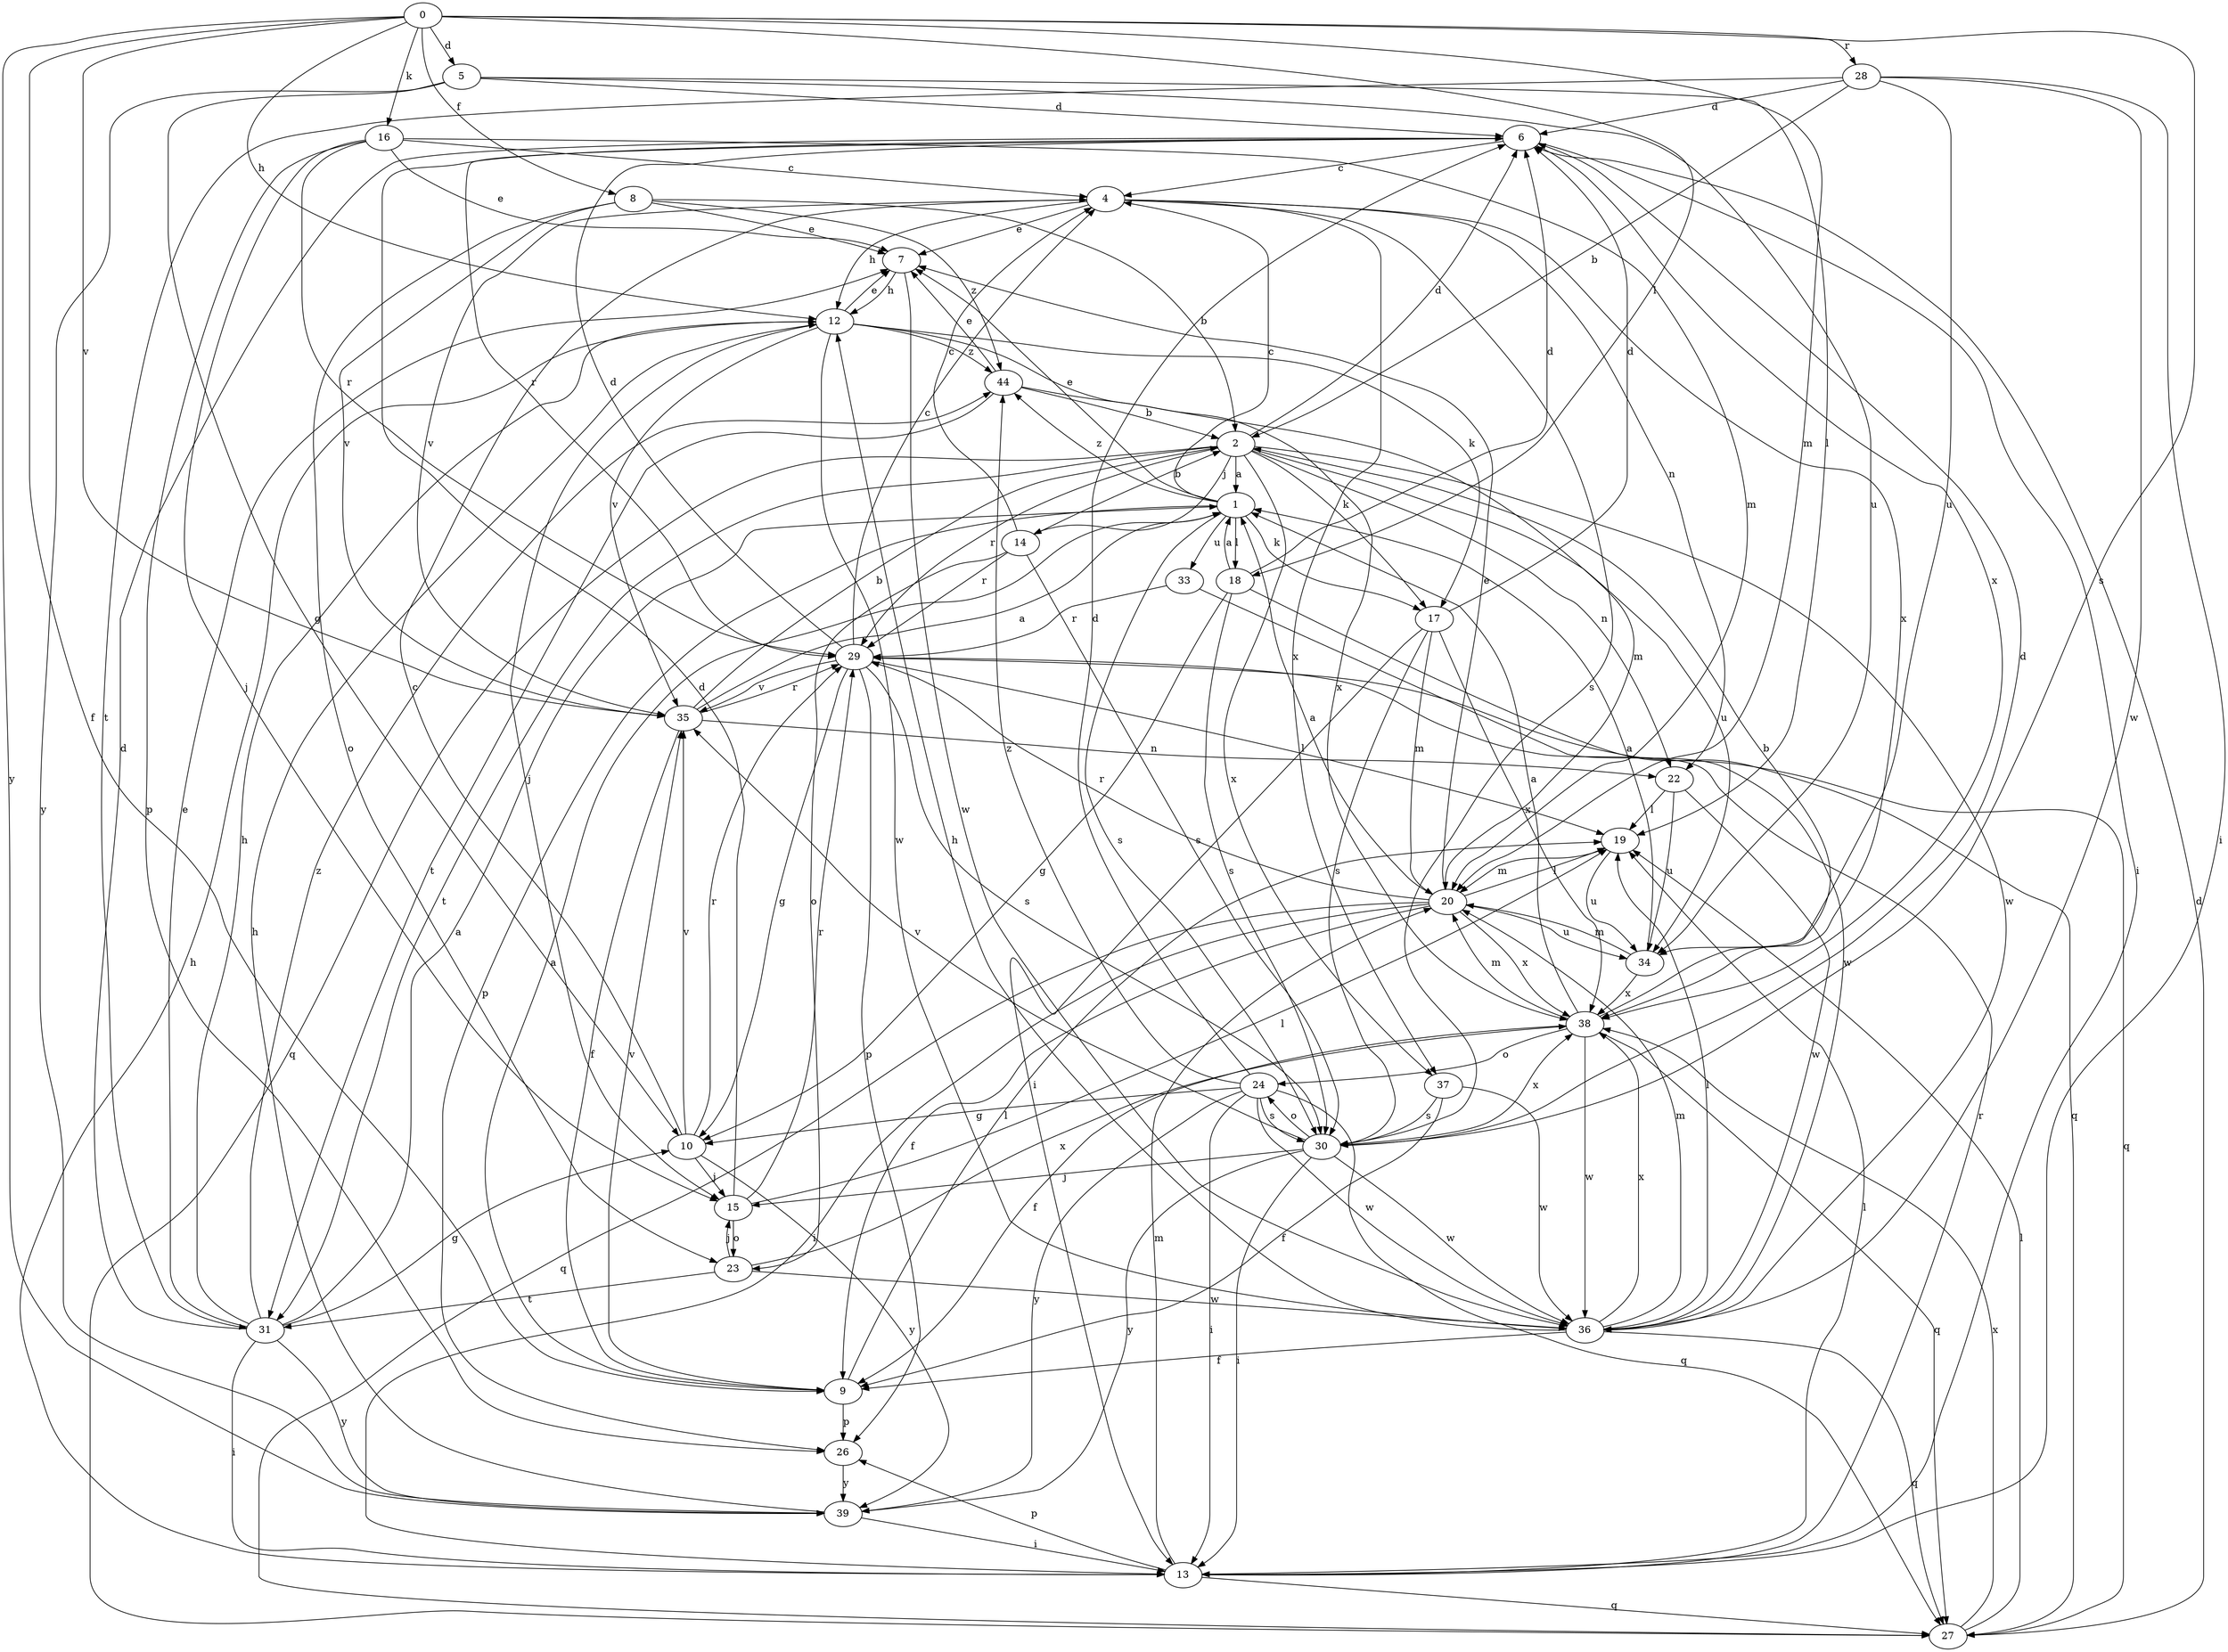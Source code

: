 strict digraph  {
0;
1;
2;
4;
5;
6;
7;
8;
9;
10;
12;
13;
14;
15;
16;
17;
18;
19;
20;
22;
23;
24;
26;
27;
28;
29;
30;
31;
33;
34;
35;
36;
37;
38;
39;
44;
0 -> 5  [label=d];
0 -> 8  [label=f];
0 -> 9  [label=f];
0 -> 12  [label=h];
0 -> 16  [label=k];
0 -> 18  [label=l];
0 -> 20  [label=m];
0 -> 28  [label=r];
0 -> 30  [label=s];
0 -> 35  [label=v];
0 -> 39  [label=y];
1 -> 4  [label=c];
1 -> 7  [label=e];
1 -> 17  [label=k];
1 -> 18  [label=l];
1 -> 26  [label=p];
1 -> 30  [label=s];
1 -> 33  [label=u];
1 -> 44  [label=z];
2 -> 1  [label=a];
2 -> 6  [label=d];
2 -> 14  [label=j];
2 -> 17  [label=k];
2 -> 22  [label=n];
2 -> 27  [label=q];
2 -> 29  [label=r];
2 -> 31  [label=t];
2 -> 34  [label=u];
2 -> 36  [label=w];
2 -> 37  [label=x];
4 -> 7  [label=e];
4 -> 12  [label=h];
4 -> 22  [label=n];
4 -> 30  [label=s];
4 -> 35  [label=v];
4 -> 37  [label=x];
4 -> 38  [label=x];
5 -> 6  [label=d];
5 -> 10  [label=g];
5 -> 19  [label=l];
5 -> 34  [label=u];
5 -> 39  [label=y];
6 -> 4  [label=c];
6 -> 13  [label=i];
6 -> 29  [label=r];
6 -> 38  [label=x];
7 -> 12  [label=h];
7 -> 36  [label=w];
8 -> 2  [label=b];
8 -> 7  [label=e];
8 -> 23  [label=o];
8 -> 35  [label=v];
8 -> 44  [label=z];
9 -> 1  [label=a];
9 -> 19  [label=l];
9 -> 26  [label=p];
9 -> 35  [label=v];
10 -> 4  [label=c];
10 -> 15  [label=j];
10 -> 29  [label=r];
10 -> 35  [label=v];
10 -> 39  [label=y];
12 -> 7  [label=e];
12 -> 15  [label=j];
12 -> 17  [label=k];
12 -> 35  [label=v];
12 -> 36  [label=w];
12 -> 38  [label=x];
12 -> 44  [label=z];
13 -> 12  [label=h];
13 -> 19  [label=l];
13 -> 20  [label=m];
13 -> 26  [label=p];
13 -> 27  [label=q];
13 -> 29  [label=r];
14 -> 2  [label=b];
14 -> 4  [label=c];
14 -> 23  [label=o];
14 -> 29  [label=r];
14 -> 30  [label=s];
15 -> 6  [label=d];
15 -> 19  [label=l];
15 -> 23  [label=o];
15 -> 29  [label=r];
16 -> 4  [label=c];
16 -> 7  [label=e];
16 -> 15  [label=j];
16 -> 20  [label=m];
16 -> 26  [label=p];
16 -> 29  [label=r];
17 -> 6  [label=d];
17 -> 13  [label=i];
17 -> 20  [label=m];
17 -> 30  [label=s];
17 -> 38  [label=x];
18 -> 1  [label=a];
18 -> 6  [label=d];
18 -> 10  [label=g];
18 -> 27  [label=q];
18 -> 30  [label=s];
19 -> 20  [label=m];
19 -> 34  [label=u];
20 -> 1  [label=a];
20 -> 7  [label=e];
20 -> 9  [label=f];
20 -> 13  [label=i];
20 -> 19  [label=l];
20 -> 27  [label=q];
20 -> 29  [label=r];
20 -> 34  [label=u];
20 -> 38  [label=x];
22 -> 19  [label=l];
22 -> 34  [label=u];
22 -> 36  [label=w];
23 -> 15  [label=j];
23 -> 31  [label=t];
23 -> 36  [label=w];
23 -> 38  [label=x];
24 -> 6  [label=d];
24 -> 10  [label=g];
24 -> 13  [label=i];
24 -> 27  [label=q];
24 -> 30  [label=s];
24 -> 36  [label=w];
24 -> 39  [label=y];
24 -> 44  [label=z];
26 -> 39  [label=y];
27 -> 6  [label=d];
27 -> 19  [label=l];
27 -> 38  [label=x];
28 -> 2  [label=b];
28 -> 6  [label=d];
28 -> 13  [label=i];
28 -> 31  [label=t];
28 -> 34  [label=u];
28 -> 36  [label=w];
29 -> 4  [label=c];
29 -> 6  [label=d];
29 -> 10  [label=g];
29 -> 19  [label=l];
29 -> 26  [label=p];
29 -> 27  [label=q];
29 -> 30  [label=s];
29 -> 35  [label=v];
30 -> 6  [label=d];
30 -> 13  [label=i];
30 -> 15  [label=j];
30 -> 24  [label=o];
30 -> 35  [label=v];
30 -> 36  [label=w];
30 -> 38  [label=x];
30 -> 39  [label=y];
31 -> 1  [label=a];
31 -> 6  [label=d];
31 -> 7  [label=e];
31 -> 10  [label=g];
31 -> 12  [label=h];
31 -> 13  [label=i];
31 -> 39  [label=y];
31 -> 44  [label=z];
33 -> 29  [label=r];
33 -> 36  [label=w];
34 -> 1  [label=a];
34 -> 20  [label=m];
34 -> 38  [label=x];
35 -> 1  [label=a];
35 -> 2  [label=b];
35 -> 9  [label=f];
35 -> 22  [label=n];
35 -> 29  [label=r];
36 -> 9  [label=f];
36 -> 12  [label=h];
36 -> 19  [label=l];
36 -> 20  [label=m];
36 -> 27  [label=q];
36 -> 38  [label=x];
37 -> 9  [label=f];
37 -> 30  [label=s];
37 -> 36  [label=w];
38 -> 1  [label=a];
38 -> 2  [label=b];
38 -> 9  [label=f];
38 -> 20  [label=m];
38 -> 24  [label=o];
38 -> 27  [label=q];
38 -> 36  [label=w];
39 -> 12  [label=h];
39 -> 13  [label=i];
44 -> 2  [label=b];
44 -> 7  [label=e];
44 -> 20  [label=m];
44 -> 31  [label=t];
}
